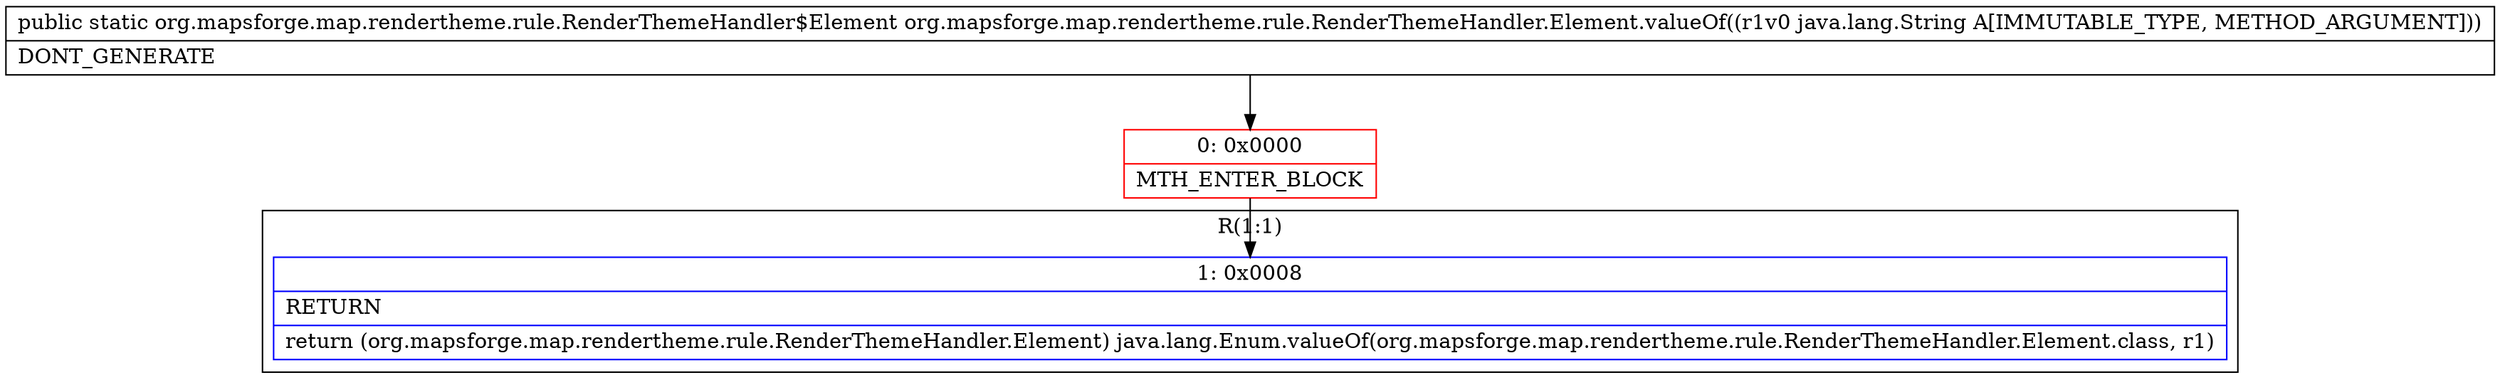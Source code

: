 digraph "CFG fororg.mapsforge.map.rendertheme.rule.RenderThemeHandler.Element.valueOf(Ljava\/lang\/String;)Lorg\/mapsforge\/map\/rendertheme\/rule\/RenderThemeHandler$Element;" {
subgraph cluster_Region_879979562 {
label = "R(1:1)";
node [shape=record,color=blue];
Node_1 [shape=record,label="{1\:\ 0x0008|RETURN\l|return (org.mapsforge.map.rendertheme.rule.RenderThemeHandler.Element) java.lang.Enum.valueOf(org.mapsforge.map.rendertheme.rule.RenderThemeHandler.Element.class, r1)\l}"];
}
Node_0 [shape=record,color=red,label="{0\:\ 0x0000|MTH_ENTER_BLOCK\l}"];
MethodNode[shape=record,label="{public static org.mapsforge.map.rendertheme.rule.RenderThemeHandler$Element org.mapsforge.map.rendertheme.rule.RenderThemeHandler.Element.valueOf((r1v0 java.lang.String A[IMMUTABLE_TYPE, METHOD_ARGUMENT]))  | DONT_GENERATE\l}"];
MethodNode -> Node_0;
Node_0 -> Node_1;
}

